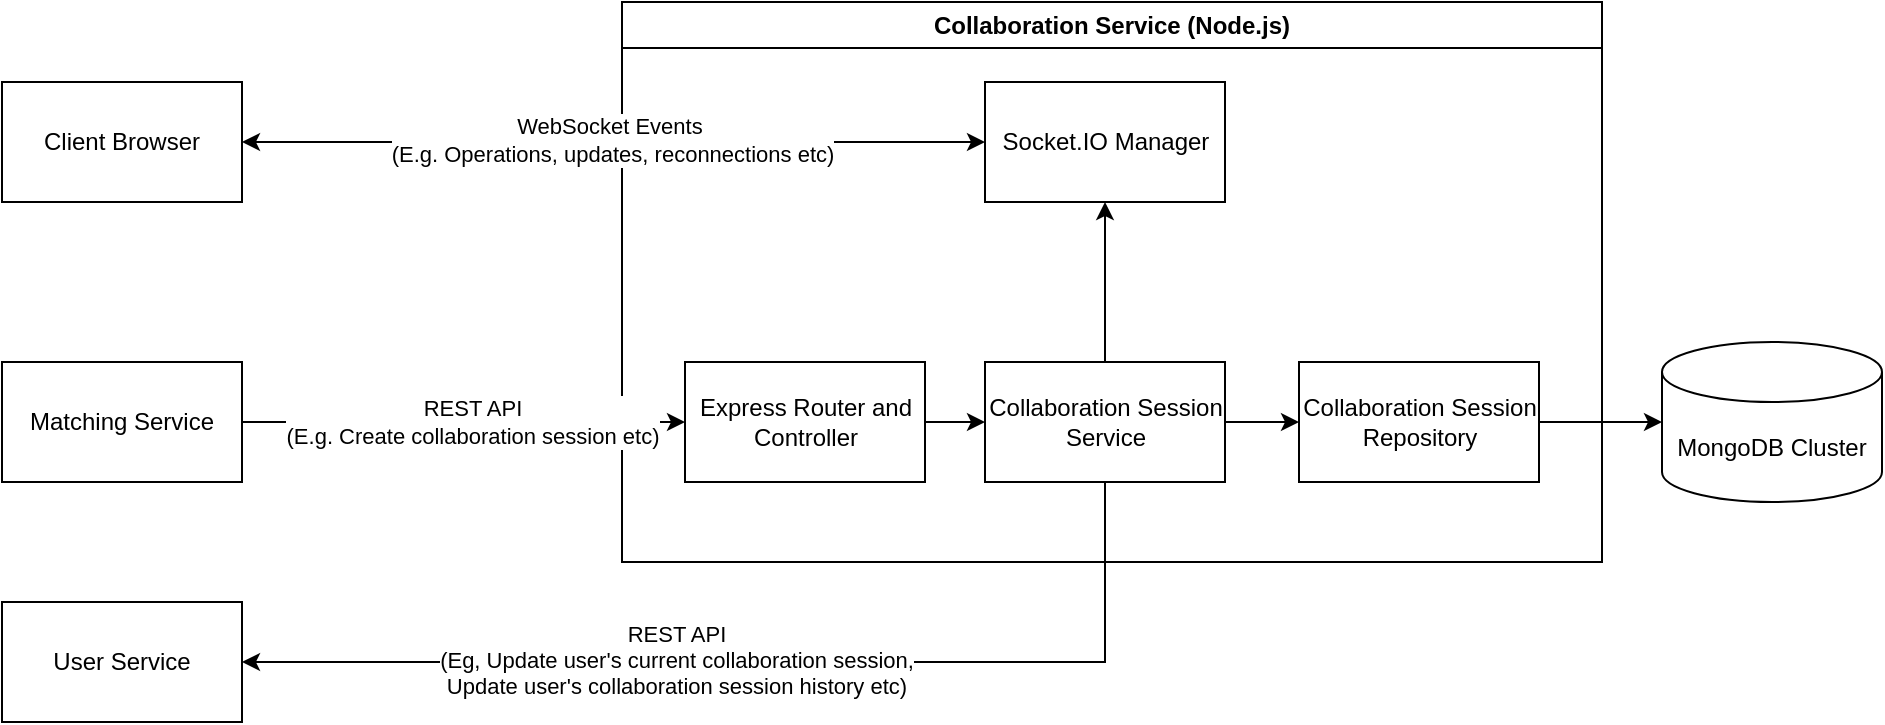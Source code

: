 <mxfile version="28.2.7">
  <diagram name="Page-1" id="kqEywrsNWKGvs-uM4alM">
    <mxGraphModel dx="1148" dy="745" grid="1" gridSize="10" guides="1" tooltips="1" connect="1" arrows="1" fold="1" page="1" pageScale="1" pageWidth="827" pageHeight="1169" background="none" math="0" shadow="0">
      <root>
        <mxCell id="0" />
        <mxCell id="1" parent="0" />
        <mxCell id="CnUCi482Yy8wwbmsKE80-2" value="Collaboration Service (Node.js)" style="swimlane;whiteSpace=wrap;html=1;" parent="1" vertex="1">
          <mxGeometry x="390" y="120" width="490" height="280" as="geometry">
            <mxRectangle x="390" y="120" width="210" height="30" as="alternateBounds" />
          </mxGeometry>
        </mxCell>
        <mxCell id="CnUCi482Yy8wwbmsKE80-14" value="" style="edgeStyle=orthogonalEdgeStyle;rounded=0;orthogonalLoop=1;jettySize=auto;html=1;" parent="CnUCi482Yy8wwbmsKE80-2" source="CnUCi482Yy8wwbmsKE80-7" target="CnUCi482Yy8wwbmsKE80-13" edge="1">
          <mxGeometry relative="1" as="geometry" />
        </mxCell>
        <mxCell id="CnUCi482Yy8wwbmsKE80-7" value="Express Router and Controller" style="rounded=0;whiteSpace=wrap;html=1;" parent="CnUCi482Yy8wwbmsKE80-2" vertex="1">
          <mxGeometry x="31.5" y="180" width="120" height="60" as="geometry" />
        </mxCell>
        <mxCell id="CnUCi482Yy8wwbmsKE80-18" value="" style="edgeStyle=orthogonalEdgeStyle;rounded=0;orthogonalLoop=1;jettySize=auto;html=1;" parent="CnUCi482Yy8wwbmsKE80-2" source="CnUCi482Yy8wwbmsKE80-13" target="CnUCi482Yy8wwbmsKE80-17" edge="1">
          <mxGeometry relative="1" as="geometry" />
        </mxCell>
        <mxCell id="CnUCi482Yy8wwbmsKE80-20" value="" style="edgeStyle=orthogonalEdgeStyle;rounded=0;orthogonalLoop=1;jettySize=auto;html=1;" parent="CnUCi482Yy8wwbmsKE80-2" source="CnUCi482Yy8wwbmsKE80-13" target="CnUCi482Yy8wwbmsKE80-19" edge="1">
          <mxGeometry relative="1" as="geometry" />
        </mxCell>
        <mxCell id="CnUCi482Yy8wwbmsKE80-13" value="Collaboration Session Service" style="whiteSpace=wrap;html=1;rounded=0;" parent="CnUCi482Yy8wwbmsKE80-2" vertex="1">
          <mxGeometry x="181.5" y="180" width="120" height="60" as="geometry" />
        </mxCell>
        <mxCell id="CnUCi482Yy8wwbmsKE80-17" value="Collaboration Session Repository" style="whiteSpace=wrap;html=1;rounded=0;" parent="CnUCi482Yy8wwbmsKE80-2" vertex="1">
          <mxGeometry x="338.5" y="180" width="120" height="60" as="geometry" />
        </mxCell>
        <mxCell id="CnUCi482Yy8wwbmsKE80-19" value="Socket.IO Manager" style="rounded=0;whiteSpace=wrap;html=1;" parent="CnUCi482Yy8wwbmsKE80-2" vertex="1">
          <mxGeometry x="181.5" y="40" width="120" height="60" as="geometry" />
        </mxCell>
        <mxCell id="CnUCi482Yy8wwbmsKE80-8" value="" style="endArrow=classic;html=1;rounded=0;exitX=1;exitY=0.5;exitDx=0;exitDy=0;entryX=0;entryY=0.5;entryDx=0;entryDy=0;" parent="1" source="CnUCi482Yy8wwbmsKE80-6" target="CnUCi482Yy8wwbmsKE80-7" edge="1">
          <mxGeometry width="50" height="50" relative="1" as="geometry">
            <mxPoint x="330" y="270" as="sourcePoint" />
            <mxPoint x="380" y="220" as="targetPoint" />
          </mxGeometry>
        </mxCell>
        <mxCell id="CnUCi482Yy8wwbmsKE80-10" value="REST API&lt;br&gt;(E.g. Create collaboration session etc)" style="edgeLabel;html=1;align=center;verticalAlign=middle;resizable=0;points=[];" parent="CnUCi482Yy8wwbmsKE80-8" vertex="1" connectable="0">
          <mxGeometry x="0.06" relative="1" as="geometry">
            <mxPoint x="-3" as="offset" />
          </mxGeometry>
        </mxCell>
        <mxCell id="CnUCi482Yy8wwbmsKE80-23" value="MongoDB&amp;nbsp;&lt;span style=&quot;background-color: transparent; color: light-dark(rgb(0, 0, 0), rgb(255, 255, 255));&quot;&gt;Cluster&lt;/span&gt;" style="shape=cylinder3;whiteSpace=wrap;html=1;boundedLbl=1;backgroundOutline=1;size=15;" parent="1" vertex="1">
          <mxGeometry x="910" y="290" width="110" height="80" as="geometry" />
        </mxCell>
        <mxCell id="CnUCi482Yy8wwbmsKE80-24" value="" style="edgeStyle=orthogonalEdgeStyle;rounded=0;orthogonalLoop=1;jettySize=auto;html=1;" parent="1" source="CnUCi482Yy8wwbmsKE80-17" target="CnUCi482Yy8wwbmsKE80-23" edge="1">
          <mxGeometry relative="1" as="geometry" />
        </mxCell>
        <mxCell id="CnUCi482Yy8wwbmsKE80-6" value="Matching Service" style="rounded=0;whiteSpace=wrap;html=1;" parent="1" vertex="1">
          <mxGeometry x="80" y="300" width="120" height="60" as="geometry" />
        </mxCell>
        <mxCell id="CnUCi482Yy8wwbmsKE80-5" value="Client Browser" style="rounded=0;whiteSpace=wrap;html=1;" parent="1" vertex="1">
          <mxGeometry x="80" y="160" width="120" height="60" as="geometry" />
        </mxCell>
        <mxCell id="CnUCi482Yy8wwbmsKE80-35" value="User Service" style="rounded=0;whiteSpace=wrap;html=1;" parent="1" vertex="1">
          <mxGeometry x="80" y="420" width="120" height="60" as="geometry" />
        </mxCell>
        <mxCell id="CnUCi482Yy8wwbmsKE80-36" style="edgeStyle=orthogonalEdgeStyle;rounded=0;orthogonalLoop=1;jettySize=auto;html=1;entryX=1;entryY=0.5;entryDx=0;entryDy=0;" parent="1" source="CnUCi482Yy8wwbmsKE80-13" target="CnUCi482Yy8wwbmsKE80-35" edge="1">
          <mxGeometry relative="1" as="geometry">
            <mxPoint x="310" y="440" as="targetPoint" />
            <Array as="points">
              <mxPoint x="632" y="450" />
            </Array>
          </mxGeometry>
        </mxCell>
        <mxCell id="CnUCi482Yy8wwbmsKE80-37" value="REST API&lt;div&gt;(Eg, Update user&#39;s current collaboration session,&lt;/div&gt;&lt;div&gt;Update user&#39;s collaboration session history etc)&lt;/div&gt;" style="edgeLabel;html=1;align=center;verticalAlign=middle;resizable=0;points=[];" parent="CnUCi482Yy8wwbmsKE80-36" vertex="1" connectable="0">
          <mxGeometry x="0.17" y="-1" relative="1" as="geometry">
            <mxPoint as="offset" />
          </mxGeometry>
        </mxCell>
        <mxCell id="CnUCi482Yy8wwbmsKE80-39" value="" style="endArrow=classic;startArrow=classic;html=1;rounded=0;exitX=1;exitY=0.5;exitDx=0;exitDy=0;entryX=0;entryY=0.5;entryDx=0;entryDy=0;" parent="1" source="CnUCi482Yy8wwbmsKE80-5" target="CnUCi482Yy8wwbmsKE80-19" edge="1">
          <mxGeometry width="50" height="50" relative="1" as="geometry">
            <mxPoint x="520" y="300" as="sourcePoint" />
            <mxPoint x="570" y="250" as="targetPoint" />
          </mxGeometry>
        </mxCell>
        <mxCell id="CnUCi482Yy8wwbmsKE80-40" value="WebSocket Events&amp;nbsp;&lt;div&gt;(E.g. Operations, updates, reconnections etc)&lt;/div&gt;" style="edgeLabel;html=1;align=center;verticalAlign=middle;resizable=0;points=[];" parent="CnUCi482Yy8wwbmsKE80-39" vertex="1" connectable="0">
          <mxGeometry x="-0.006" y="1" relative="1" as="geometry">
            <mxPoint as="offset" />
          </mxGeometry>
        </mxCell>
      </root>
    </mxGraphModel>
  </diagram>
</mxfile>
